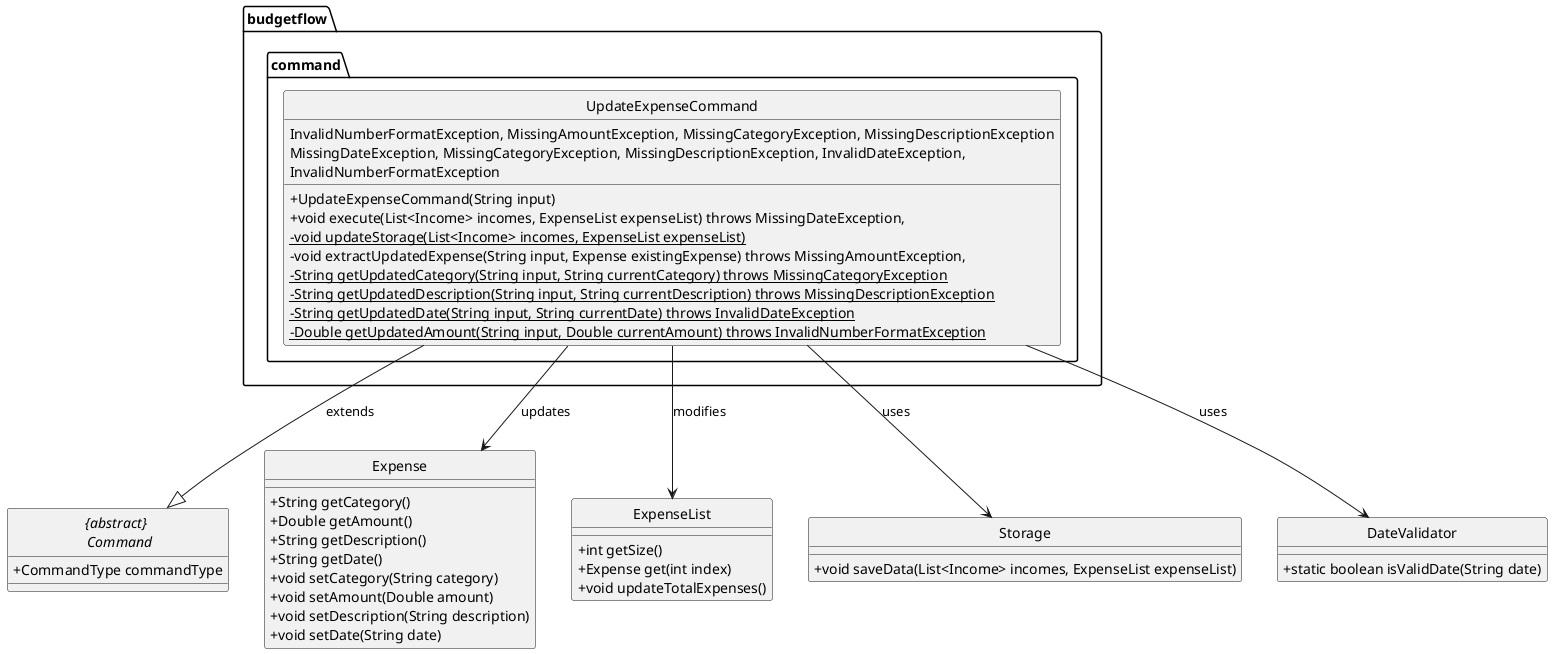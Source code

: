 @startuml

hide circle
skinparam classAttributeIconSize 0

package "budgetflow.command" {
    class UpdateExpenseCommand {
        + UpdateExpenseCommand(String input)
        + void execute(List<Income> incomes, ExpenseList expenseList) throws MissingDateException,
          InvalidNumberFormatException, MissingAmountException, MissingCategoryException, MissingDescriptionException
        - {static} void updateStorage(List<Income> incomes, ExpenseList expenseList)
        - void extractUpdatedExpense(String input, Expense existingExpense) throws MissingAmountException,
          MissingDateException, MissingCategoryException, MissingDescriptionException, InvalidDateException,
          InvalidNumberFormatException
        - {static} String getUpdatedCategory(String input, String currentCategory) throws MissingCategoryException
        - {static} String getUpdatedDescription(String input, String currentDescription) throws MissingDescriptionException
        - {static} String getUpdatedDate(String input, String currentDate) throws InvalidDateException
        - {static} Double getUpdatedAmount(String input, Double currentAmount) throws InvalidNumberFormatException
    }
}

abstract class "{abstract} \n Command" {
    + CommandType commandType
}

class Expense {
    + String getCategory()
    + Double getAmount()
    + String getDescription()
    + String getDate()
    + void setCategory(String category)
    + void setAmount(Double amount)
    + void setDescription(String description)
    + void setDate(String date)
}

class ExpenseList {
    + int getSize()
    + Expense get(int index)
    + void updateTotalExpenses()
}

class Storage {
    + void saveData(List<Income> incomes, ExpenseList expenseList)
}

class DateValidator {
    + static boolean isValidDate(String date)
}

UpdateExpenseCommand --|> "{abstract} \n Command" : extends
UpdateExpenseCommand --> Expense : updates
UpdateExpenseCommand --> ExpenseList : modifies
UpdateExpenseCommand --> Storage : uses
UpdateExpenseCommand --> DateValidator : uses

@enduml
